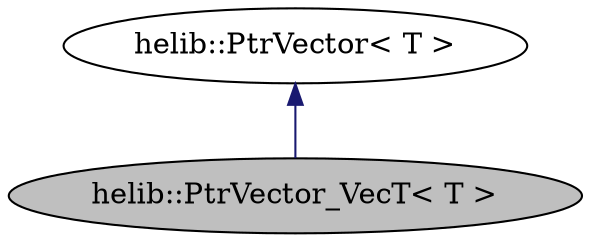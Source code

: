 digraph "helib::PtrVector_VecT&lt; T &gt;"
{
  N2 [label="helib::PtrVector_VecT\< T \>",color="black", fillcolor="grey75", style="filled", fontcolor="black"];
  N3 -> N2 [dir="back",color="midnightblue",style="solid"];
  N3 [label="helib::PtrVector\< T \>",color="black", fillcolor="white", style="filled",tooltip="Abstract class for an array of objects. "];
}
digraph "helib::PtrVector_VecT&lt; T &gt;"
{
  N0 [label="helib::PtrVector_VecT\< T \>",color="black", fillcolor="grey75", style="filled", fontcolor="black"];
  N1 -> N0 [dir="back",color="midnightblue",style="solid"];
  N1 [label="helib::PtrVector\< T \>",color="black", fillcolor="white", style="filled",tooltip="Abstract class for an array of objects. "];
}
